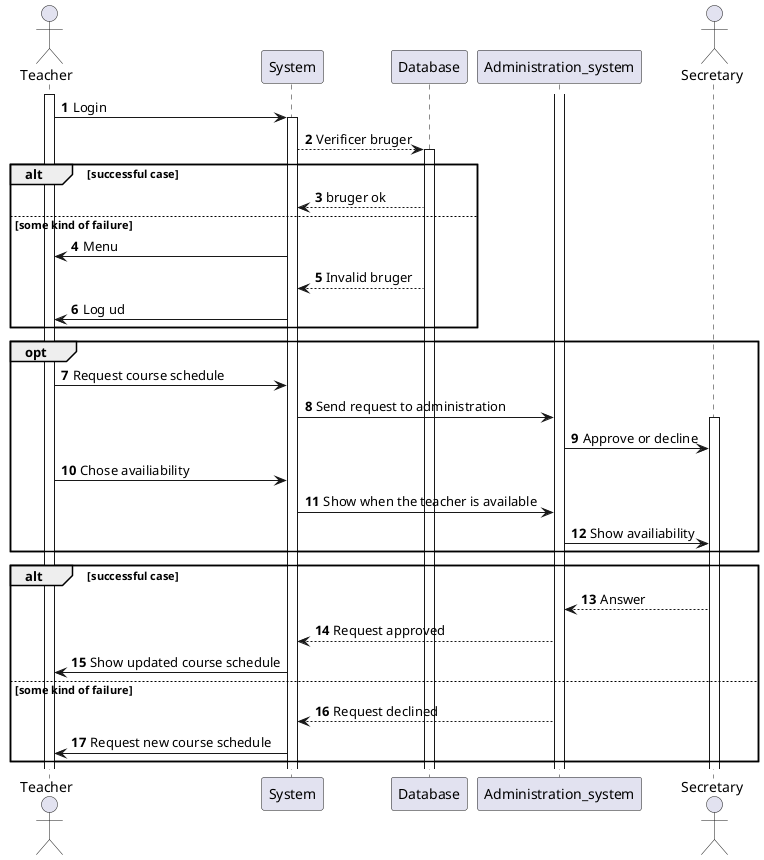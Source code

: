 @startuml
'https://plantuml.com/sequence-diagram

autonumber


actor Teacher
activate Teacher
Teacher -> System: Login
activate System
System ---> Database: Verificer bruger
activate Database
alt successful case
Database --> System: bruger ok
else some kind of failure
System -> Teacher: Menu
Database --> System: Invalid bruger
System -> Teacher: Log ud
end
opt
Teacher -> System: Request course schedule
System -> Administration_system: Send request to administration
actor Secretary
activate Secretary
Administration_system -> Secretary: Approve or decline
Teacher -> System: Chose availiability
System -> Administration_system: Show when the teacher is available
Administration_system -> Secretary: Show availiability
end
alt successful case
activate Administration_system
Secretary --> Administration_system: Answer
Administration_system --> System: Request approved
System -> Teacher: Show updated course schedule
else some kind of failure
Administration_system --> System: Request declined
System -> Teacher: Request new course schedule
end


@enduml